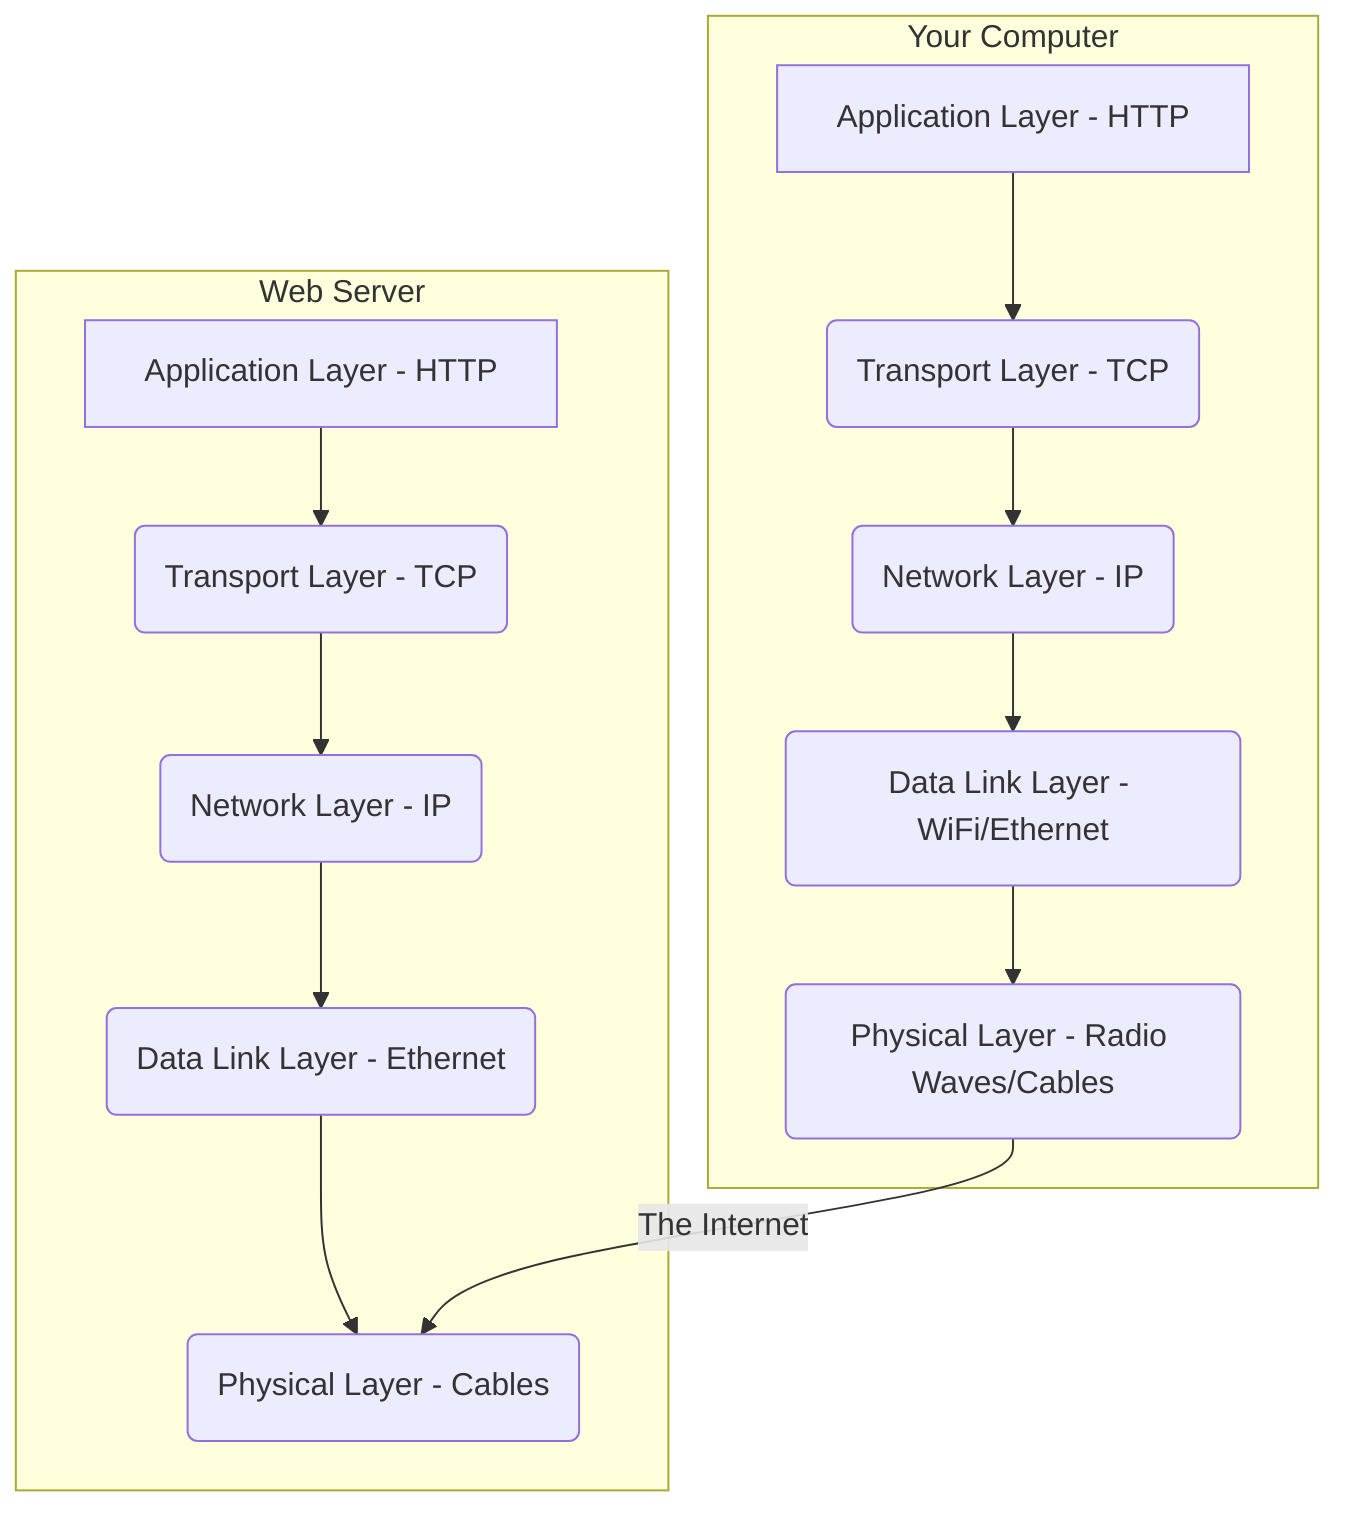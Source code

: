 graph TD
    subgraph Your Computer
        A[Application Layer - HTTP] --> B(Transport Layer - TCP);
        B --> C(Network Layer - IP);
        C --> D(Data Link Layer - WiFi/Ethernet);
        D --> E(Physical Layer - Radio Waves/Cables);
    end
    subgraph Web Server
        F[Application Layer - HTTP] --> G(Transport Layer - TCP);
        G --> H(Network Layer - IP);
        H --> I(Data Link Layer - Ethernet);
        I --> J(Physical Layer - Cables);
    end
    E -- The Internet --> J;